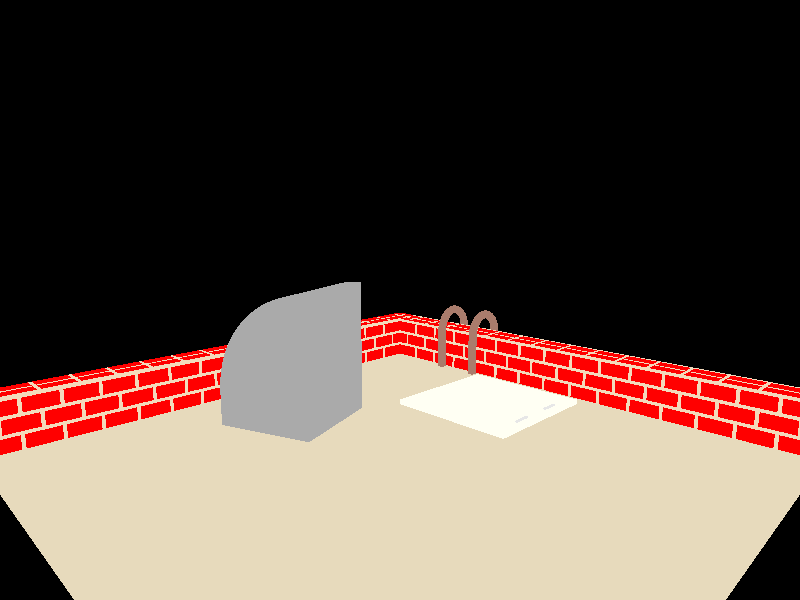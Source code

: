 //--global--------------------------
//--includes------------------------

#include "metals.inc"

//--declares------------------------

//mode
#declare bEdit = false;

//textures
#if (bEdit)
  #declare Wall = pigment {
                    colour rgb <1,0,0>
                  };
  #declare Floor = pigment {
                     colour rgb <0,1,0>
                   };
  #declare Ladder = pigment {
                      colour rgb <0,0,1>
                    };
  #declare Hatch = pigment {
                     colour rgb <1,1,0>
                   };
  #declare Fixings = pigment {
                       colour rgb <1,0,1>
                     };
  #declare Duct = pigment {
                    colour rgb <0,1,1>
                  };
#else
  #declare Wall = texture {
                    pigment {
                        brick      
                        color rgb <.9,.7,.5>,
                        color rgb <1,0,0>
                        brick_size <2,1,1>
                        mortar     0.2 
                    }
                  };
  #declare Floor = pigment {
                     colour rgb <.8,.7,.5>
                   };
  #declare Ladder = T_Copper_1A;
  #declare Hatch = pigment {
                     colour rgb <1,1,.9>
                   };
  #declare Fixings = texture {
                       pigment {
                         colour rgb <.8,.8,.8>
                       }
                       finish {
                         reflection .6
                       }
                     };
  #declare Duct = texture {
                    pigment {
                      colour rgb <.4,.4,.4>
                    }
                    finish {
                      reflection .3
                    }
                  };
#end
                   
//--objects-------------------------

//roof
box {
  <-12,0,10>,
  <20,3,12>
  texture {
    Wall
  }
  translate<11,0,-11>
  rotate<0,90,0>
  translate<-11,0,11>
}
box {
  <-12,0,10>,
  <20,3,12>
  texture {
    Wall
  }
}
box {
  <-12,0,-20>,
  <20,0,12>
  texture {
    Floor
  }
}

//ladder
#declare counter = 0;
#while (counter<2)
  union {
    sphere_sweep {
      b_spline 5
      <-5,1,11>,.3
      <-5,3,9>,.3
      <-5,5,11>,.3
      <-5,3,13>,.3
      <-5,1,11>,.3
    }
    sphere_sweep {
      linear_spline 2
      <-5,3,9.65>,.3
      <-5,-1,9.65>,.3
    }
    texture {
      Ladder
    }
    translate <3*counter,0,0>
  } 
  #declare counter = counter + 1;
#end

//hatch
union {
  difference {
    box {
      <-1,0,1>,
      <7,.3,9>
    }
    box {
      <-.5,-.1,1.5>,
      <6.5,.4,8.5>
    }
  }
  box {
    <-.48,-.1,1.52>,
    <6.58,.3,8.48>
  }
  texture {
    Hatch
  }
}
union {
  sphere_sweep {
    linear_spline 2
    <6.5,.3,7>,.1
    <6.5,.3,6>,.1
  }
  sphere_sweep {
    linear_spline 2
    <6.5,.3,4>,.1
    <6.5,.3,3>,.1
  }
  texture {
    Fixings
  }
}

//duct
union {
  difference {  
    box {
      <0,0,0>,
      <6,2,6>
    }
    box {
      <0.1,0,0.1>,
      <5.9,2.1,5.9>
    }
  }
  difference {
    cylinder {
      <6,2,0>,
      <6,2,6>,
      6
    }
    cylinder {
      <6,2,0.1>,
      <6,2,5.9>,
      5.9
    }
    box {
      <6,-1,-1>,
      <13,13,7>
    }
  }
  texture {
    Duct
  }
  translate<-3,0,-3>
  rotate<0,-20,0>
  translate <-4,0,-5>
}

//--lights--------------------------

// create a regular point light source
light_source {
  0*x                  // light's position (translated below)
  color rgb <1,1,1>    // light's color
  translate <20, 30, -20>
}

//--camera--------------------------

// perspective (default) camera
camera {
  location  <25,13,-25>
  look_at   <0,7,0>
  right     x*image_width/image_height
}
